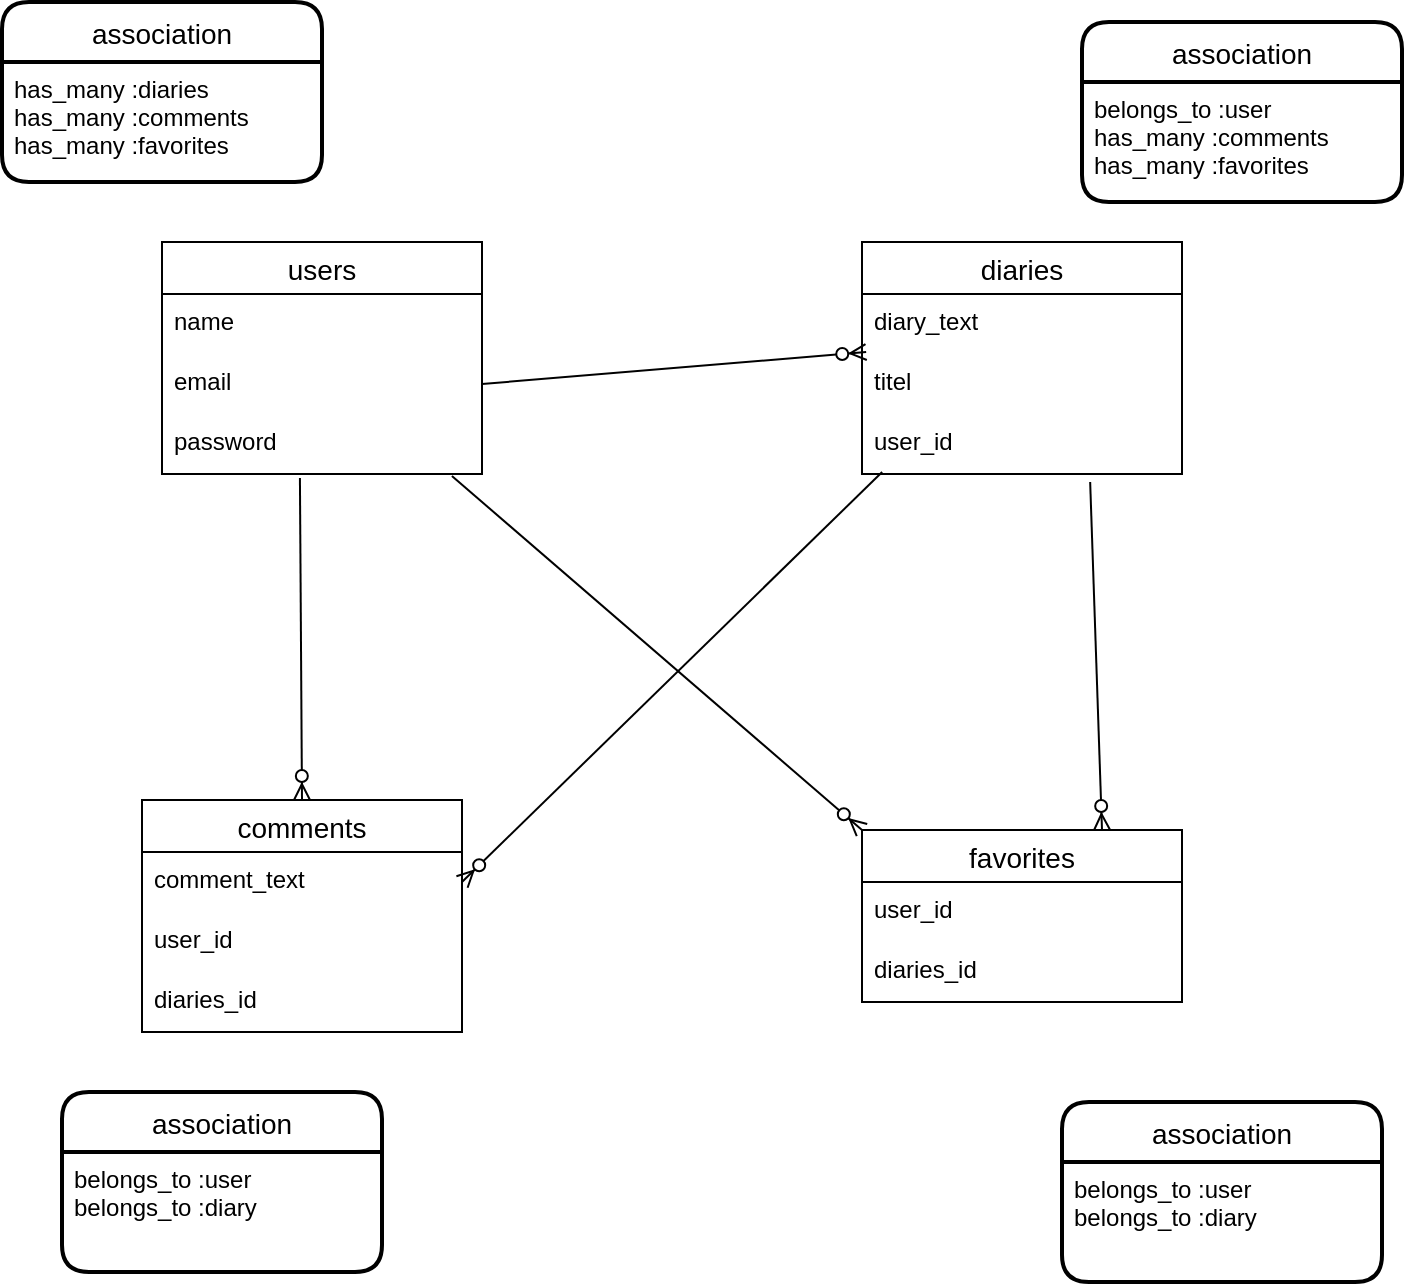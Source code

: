 <mxfile version="13.6.5" pages="2">
    <diagram id="j4wyVub_IwP6dXkRd39u" name="ページ1">
        <mxGraphModel dx="1021" dy="728" grid="1" gridSize="10" guides="1" tooltips="1" connect="1" arrows="1" fold="1" page="1" pageScale="1" pageWidth="827" pageHeight="1169" math="0" shadow="0">
            <root>
                <mxCell id="0"/>
                <mxCell id="1" parent="0"/>
                <mxCell id="2" value="comments" style="swimlane;fontStyle=0;childLayout=stackLayout;horizontal=1;startSize=26;horizontalStack=0;resizeParent=1;resizeParentMax=0;resizeLast=0;collapsible=1;marginBottom=0;align=center;fontSize=14;" vertex="1" parent="1">
                    <mxGeometry x="120" y="439" width="160" height="116" as="geometry"/>
                </mxCell>
                <mxCell id="3" value="comment_text" style="text;strokeColor=none;fillColor=none;spacingLeft=4;spacingRight=4;overflow=hidden;rotatable=0;points=[[0,0.5],[1,0.5]];portConstraint=eastwest;fontSize=12;" vertex="1" parent="2">
                    <mxGeometry y="26" width="160" height="30" as="geometry"/>
                </mxCell>
                <mxCell id="4" value="user_id" style="text;strokeColor=none;fillColor=none;spacingLeft=4;spacingRight=4;overflow=hidden;rotatable=0;points=[[0,0.5],[1,0.5]];portConstraint=eastwest;fontSize=12;" vertex="1" parent="2">
                    <mxGeometry y="56" width="160" height="30" as="geometry"/>
                </mxCell>
                <mxCell id="5" value="diaries_id" style="text;strokeColor=none;fillColor=none;spacingLeft=4;spacingRight=4;overflow=hidden;rotatable=0;points=[[0,0.5],[1,0.5]];portConstraint=eastwest;fontSize=12;" vertex="1" parent="2">
                    <mxGeometry y="86" width="160" height="30" as="geometry"/>
                </mxCell>
                <mxCell id="19" value="" style="fontSize=12;html=1;endArrow=ERzeroToMany;endFill=1;exitX=1;exitY=0.5;exitDx=0;exitDy=0;entryX=0.013;entryY=0.967;entryDx=0;entryDy=0;entryPerimeter=0;" edge="1" parent="1" source="8" target="15">
                    <mxGeometry width="100" height="100" relative="1" as="geometry">
                        <mxPoint x="310" y="290" as="sourcePoint"/>
                        <mxPoint x="410" y="190" as="targetPoint"/>
                    </mxGeometry>
                </mxCell>
                <mxCell id="20" value="" style="fontSize=12;html=1;endArrow=ERzeroToMany;endFill=1;exitX=0.431;exitY=1.067;exitDx=0;exitDy=0;exitPerimeter=0;entryX=0.5;entryY=0;entryDx=0;entryDy=0;" edge="1" parent="1" source="18" target="2">
                    <mxGeometry width="100" height="100" relative="1" as="geometry">
                        <mxPoint x="190" y="430" as="sourcePoint"/>
                        <mxPoint x="290" y="330" as="targetPoint"/>
                    </mxGeometry>
                </mxCell>
                <mxCell id="21" value="" style="fontSize=12;html=1;endArrow=ERzeroToMany;endFill=1;exitX=0.906;exitY=1.033;exitDx=0;exitDy=0;exitPerimeter=0;entryX=0;entryY=0;entryDx=0;entryDy=0;" edge="1" parent="1" source="18" target="10">
                    <mxGeometry width="100" height="100" relative="1" as="geometry">
                        <mxPoint x="300" y="420" as="sourcePoint"/>
                        <mxPoint x="400" y="320" as="targetPoint"/>
                    </mxGeometry>
                </mxCell>
                <mxCell id="22" value="" style="fontSize=12;html=1;endArrow=ERzeroToMany;endFill=1;exitX=0.713;exitY=1.133;exitDx=0;exitDy=0;exitPerimeter=0;entryX=0.75;entryY=0;entryDx=0;entryDy=0;" edge="1" parent="1" source="17" target="10">
                    <mxGeometry width="100" height="100" relative="1" as="geometry">
                        <mxPoint x="570" y="400" as="sourcePoint"/>
                        <mxPoint x="670" y="300" as="targetPoint"/>
                    </mxGeometry>
                </mxCell>
                <mxCell id="23" value="" style="fontSize=12;html=1;endArrow=ERzeroToMany;endFill=1;exitX=0.063;exitY=0.967;exitDx=0;exitDy=0;exitPerimeter=0;entryX=1;entryY=0.5;entryDx=0;entryDy=0;" edge="1" parent="1" source="17" target="3">
                    <mxGeometry width="100" height="100" relative="1" as="geometry">
                        <mxPoint x="380" y="410" as="sourcePoint"/>
                        <mxPoint x="480" y="310" as="targetPoint"/>
                    </mxGeometry>
                </mxCell>
                <mxCell id="28" value="association" style="swimlane;childLayout=stackLayout;horizontal=1;startSize=30;horizontalStack=0;rounded=1;fontSize=14;fontStyle=0;strokeWidth=2;resizeParent=0;resizeLast=1;shadow=0;dashed=0;align=center;" vertex="1" parent="1">
                    <mxGeometry x="580" y="590" width="160" height="90" as="geometry"/>
                </mxCell>
                <mxCell id="29" value="belongs_to :user&#10;belongs_to :diary" style="align=left;strokeColor=none;fillColor=none;spacingLeft=4;fontSize=12;verticalAlign=top;resizable=0;rotatable=0;part=1;" vertex="1" parent="28">
                    <mxGeometry y="30" width="160" height="60" as="geometry"/>
                </mxCell>
                <mxCell id="34" value="association" style="swimlane;childLayout=stackLayout;horizontal=1;startSize=30;horizontalStack=0;rounded=1;fontSize=14;fontStyle=0;strokeWidth=2;resizeParent=0;resizeLast=1;shadow=0;dashed=0;align=center;" vertex="1" parent="1">
                    <mxGeometry x="50" y="40" width="160" height="90" as="geometry"/>
                </mxCell>
                <mxCell id="35" value="has_many :diaries&#10;has_many :comments&#10;has_many :favorites" style="align=left;strokeColor=none;fillColor=none;spacingLeft=4;fontSize=12;verticalAlign=top;resizable=0;rotatable=0;part=1;" vertex="1" parent="34">
                    <mxGeometry y="30" width="160" height="60" as="geometry"/>
                </mxCell>
                <mxCell id="36" value="association" style="swimlane;childLayout=stackLayout;horizontal=1;startSize=30;horizontalStack=0;rounded=1;fontSize=14;fontStyle=0;strokeWidth=2;resizeParent=0;resizeLast=1;shadow=0;dashed=0;align=center;" vertex="1" parent="1">
                    <mxGeometry x="590" y="50" width="160" height="90" as="geometry"/>
                </mxCell>
                <mxCell id="37" value="belongs_to :user&#10;has_many :comments&#10;has_many :favorites" style="align=left;strokeColor=none;fillColor=none;spacingLeft=4;fontSize=12;verticalAlign=top;resizable=0;rotatable=0;part=1;" vertex="1" parent="36">
                    <mxGeometry y="30" width="160" height="60" as="geometry"/>
                </mxCell>
                <mxCell id="39" value="association" style="swimlane;childLayout=stackLayout;horizontal=1;startSize=30;horizontalStack=0;rounded=1;fontSize=14;fontStyle=0;strokeWidth=2;resizeParent=0;resizeLast=1;shadow=0;dashed=0;align=center;" vertex="1" parent="1">
                    <mxGeometry x="80" y="585" width="160" height="90" as="geometry"/>
                </mxCell>
                <mxCell id="40" value="belongs_to :user&#10;belongs_to :diary" style="align=left;strokeColor=none;fillColor=none;spacingLeft=4;fontSize=12;verticalAlign=top;resizable=0;rotatable=0;part=1;" vertex="1" parent="39">
                    <mxGeometry y="30" width="160" height="60" as="geometry"/>
                </mxCell>
                <mxCell id="6" value="users" style="swimlane;fontStyle=0;childLayout=stackLayout;horizontal=1;startSize=26;horizontalStack=0;resizeParent=1;resizeParentMax=0;resizeLast=0;collapsible=1;marginBottom=0;align=center;fontSize=14;" vertex="1" parent="1">
                    <mxGeometry x="130" y="160" width="160" height="116" as="geometry"/>
                </mxCell>
                <mxCell id="7" value="name" style="text;strokeColor=none;fillColor=none;spacingLeft=4;spacingRight=4;overflow=hidden;rotatable=0;points=[[0,0.5],[1,0.5]];portConstraint=eastwest;fontSize=12;" vertex="1" parent="6">
                    <mxGeometry y="26" width="160" height="30" as="geometry"/>
                </mxCell>
                <mxCell id="8" value="email" style="text;strokeColor=none;fillColor=none;spacingLeft=4;spacingRight=4;overflow=hidden;rotatable=0;points=[[0,0.5],[1,0.5]];portConstraint=eastwest;fontSize=12;" vertex="1" parent="6">
                    <mxGeometry y="56" width="160" height="30" as="geometry"/>
                </mxCell>
                <mxCell id="18" value="password" style="text;strokeColor=none;fillColor=none;spacingLeft=4;spacingRight=4;overflow=hidden;rotatable=0;points=[[0,0.5],[1,0.5]];portConstraint=eastwest;fontSize=12;" vertex="1" parent="6">
                    <mxGeometry y="86" width="160" height="30" as="geometry"/>
                </mxCell>
                <mxCell id="14" value="diaries" style="swimlane;fontStyle=0;childLayout=stackLayout;horizontal=1;startSize=26;horizontalStack=0;resizeParent=1;resizeParentMax=0;resizeLast=0;collapsible=1;marginBottom=0;align=center;fontSize=14;" vertex="1" parent="1">
                    <mxGeometry x="480" y="160" width="160" height="116" as="geometry"/>
                </mxCell>
                <mxCell id="15" value="diary_text" style="text;strokeColor=none;fillColor=none;spacingLeft=4;spacingRight=4;overflow=hidden;rotatable=0;points=[[0,0.5],[1,0.5]];portConstraint=eastwest;fontSize=12;" vertex="1" parent="14">
                    <mxGeometry y="26" width="160" height="30" as="geometry"/>
                </mxCell>
                <mxCell id="16" value="titel" style="text;strokeColor=none;fillColor=none;spacingLeft=4;spacingRight=4;overflow=hidden;rotatable=0;points=[[0,0.5],[1,0.5]];portConstraint=eastwest;fontSize=12;" vertex="1" parent="14">
                    <mxGeometry y="56" width="160" height="30" as="geometry"/>
                </mxCell>
                <mxCell id="17" value="user_id" style="text;strokeColor=none;fillColor=none;spacingLeft=4;spacingRight=4;overflow=hidden;rotatable=0;points=[[0,0.5],[1,0.5]];portConstraint=eastwest;fontSize=12;" vertex="1" parent="14">
                    <mxGeometry y="86" width="160" height="30" as="geometry"/>
                </mxCell>
                <mxCell id="10" value="favorites" style="swimlane;fontStyle=0;childLayout=stackLayout;horizontal=1;startSize=26;horizontalStack=0;resizeParent=1;resizeParentMax=0;resizeLast=0;collapsible=1;marginBottom=0;align=center;fontSize=14;" vertex="1" parent="1">
                    <mxGeometry x="480" y="454" width="160" height="86" as="geometry"/>
                </mxCell>
                <mxCell id="11" value="user_id" style="text;strokeColor=none;fillColor=none;spacingLeft=4;spacingRight=4;overflow=hidden;rotatable=0;points=[[0,0.5],[1,0.5]];portConstraint=eastwest;fontSize=12;" vertex="1" parent="10">
                    <mxGeometry y="26" width="160" height="30" as="geometry"/>
                </mxCell>
                <mxCell id="12" value="diaries_id" style="text;strokeColor=none;fillColor=none;spacingLeft=4;spacingRight=4;overflow=hidden;rotatable=0;points=[[0,0.5],[1,0.5]];portConstraint=eastwest;fontSize=12;" vertex="1" parent="10">
                    <mxGeometry y="56" width="160" height="30" as="geometry"/>
                </mxCell>
            </root>
        </mxGraphModel>
    </diagram>
    <diagram id="RzLwf3W_TXyJGco8c3Df" name="ページ2">
        <mxGraphModel dx="1021" dy="728" grid="1" gridSize="10" guides="1" tooltips="1" connect="1" arrows="1" fold="1" page="1" pageScale="1" pageWidth="827" pageHeight="1169" math="0" shadow="0">
            <root>
                <mxCell id="BYDntBCt2pVA70zTB60k-0"/>
                <mxCell id="BYDntBCt2pVA70zTB60k-1" parent="BYDntBCt2pVA70zTB60k-0"/>
                <mxCell id="BYDntBCt2pVA70zTB60k-2" value="&lt;font style=&quot;font-size: 36px&quot;&gt;画面遷移図&lt;/font&gt;" style="whiteSpace=wrap;html=1;align=center;" vertex="1" parent="BYDntBCt2pVA70zTB60k-1">
                    <mxGeometry x="262" y="60" width="304" height="40" as="geometry"/>
                </mxCell>
                <mxCell id="BYDntBCt2pVA70zTB60k-3" value="トップページ" style="whiteSpace=wrap;html=1;align=center;" vertex="1" parent="BYDntBCt2pVA70zTB60k-1">
                    <mxGeometry x="45" y="280" width="150" height="70" as="geometry"/>
                </mxCell>
                <mxCell id="BYDntBCt2pVA70zTB60k-4" value="新規登録" style="whiteSpace=wrap;html=1;align=center;" vertex="1" parent="BYDntBCt2pVA70zTB60k-1">
                    <mxGeometry x="70" y="380" width="100" height="50" as="geometry"/>
                </mxCell>
                <mxCell id="BYDntBCt2pVA70zTB60k-5" value="ログイン" style="whiteSpace=wrap;html=1;align=center;" vertex="1" parent="BYDntBCt2pVA70zTB60k-1">
                    <mxGeometry x="70" y="470" width="100" height="40" as="geometry"/>
                </mxCell>
                <mxCell id="BYDntBCt2pVA70zTB60k-6" value="ログアウト" style="whiteSpace=wrap;html=1;align=center;" vertex="1" parent="BYDntBCt2pVA70zTB60k-1">
                    <mxGeometry x="70" y="550" width="100" height="40" as="geometry"/>
                </mxCell>
                <mxCell id="BYDntBCt2pVA70zTB60k-7" value="マイページ" style="whiteSpace=wrap;html=1;align=center;" vertex="1" parent="BYDntBCt2pVA70zTB60k-1">
                    <mxGeometry x="300" y="140" width="100" height="40" as="geometry"/>
                </mxCell>
                <mxCell id="BYDntBCt2pVA70zTB60k-8" value="日記投稿フォーム" style="whiteSpace=wrap;html=1;align=center;" vertex="1" parent="BYDntBCt2pVA70zTB60k-1">
                    <mxGeometry x="195" y="210" width="100" height="40" as="geometry"/>
                </mxCell>
                <mxCell id="BYDntBCt2pVA70zTB60k-9" value="Entity" style="whiteSpace=wrap;html=1;align=center;" vertex="1" parent="BYDntBCt2pVA70zTB60k-1">
                    <mxGeometry x="360" y="350" width="100" height="40" as="geometry"/>
                </mxCell>
            </root>
        </mxGraphModel>
    </diagram>
</mxfile>
